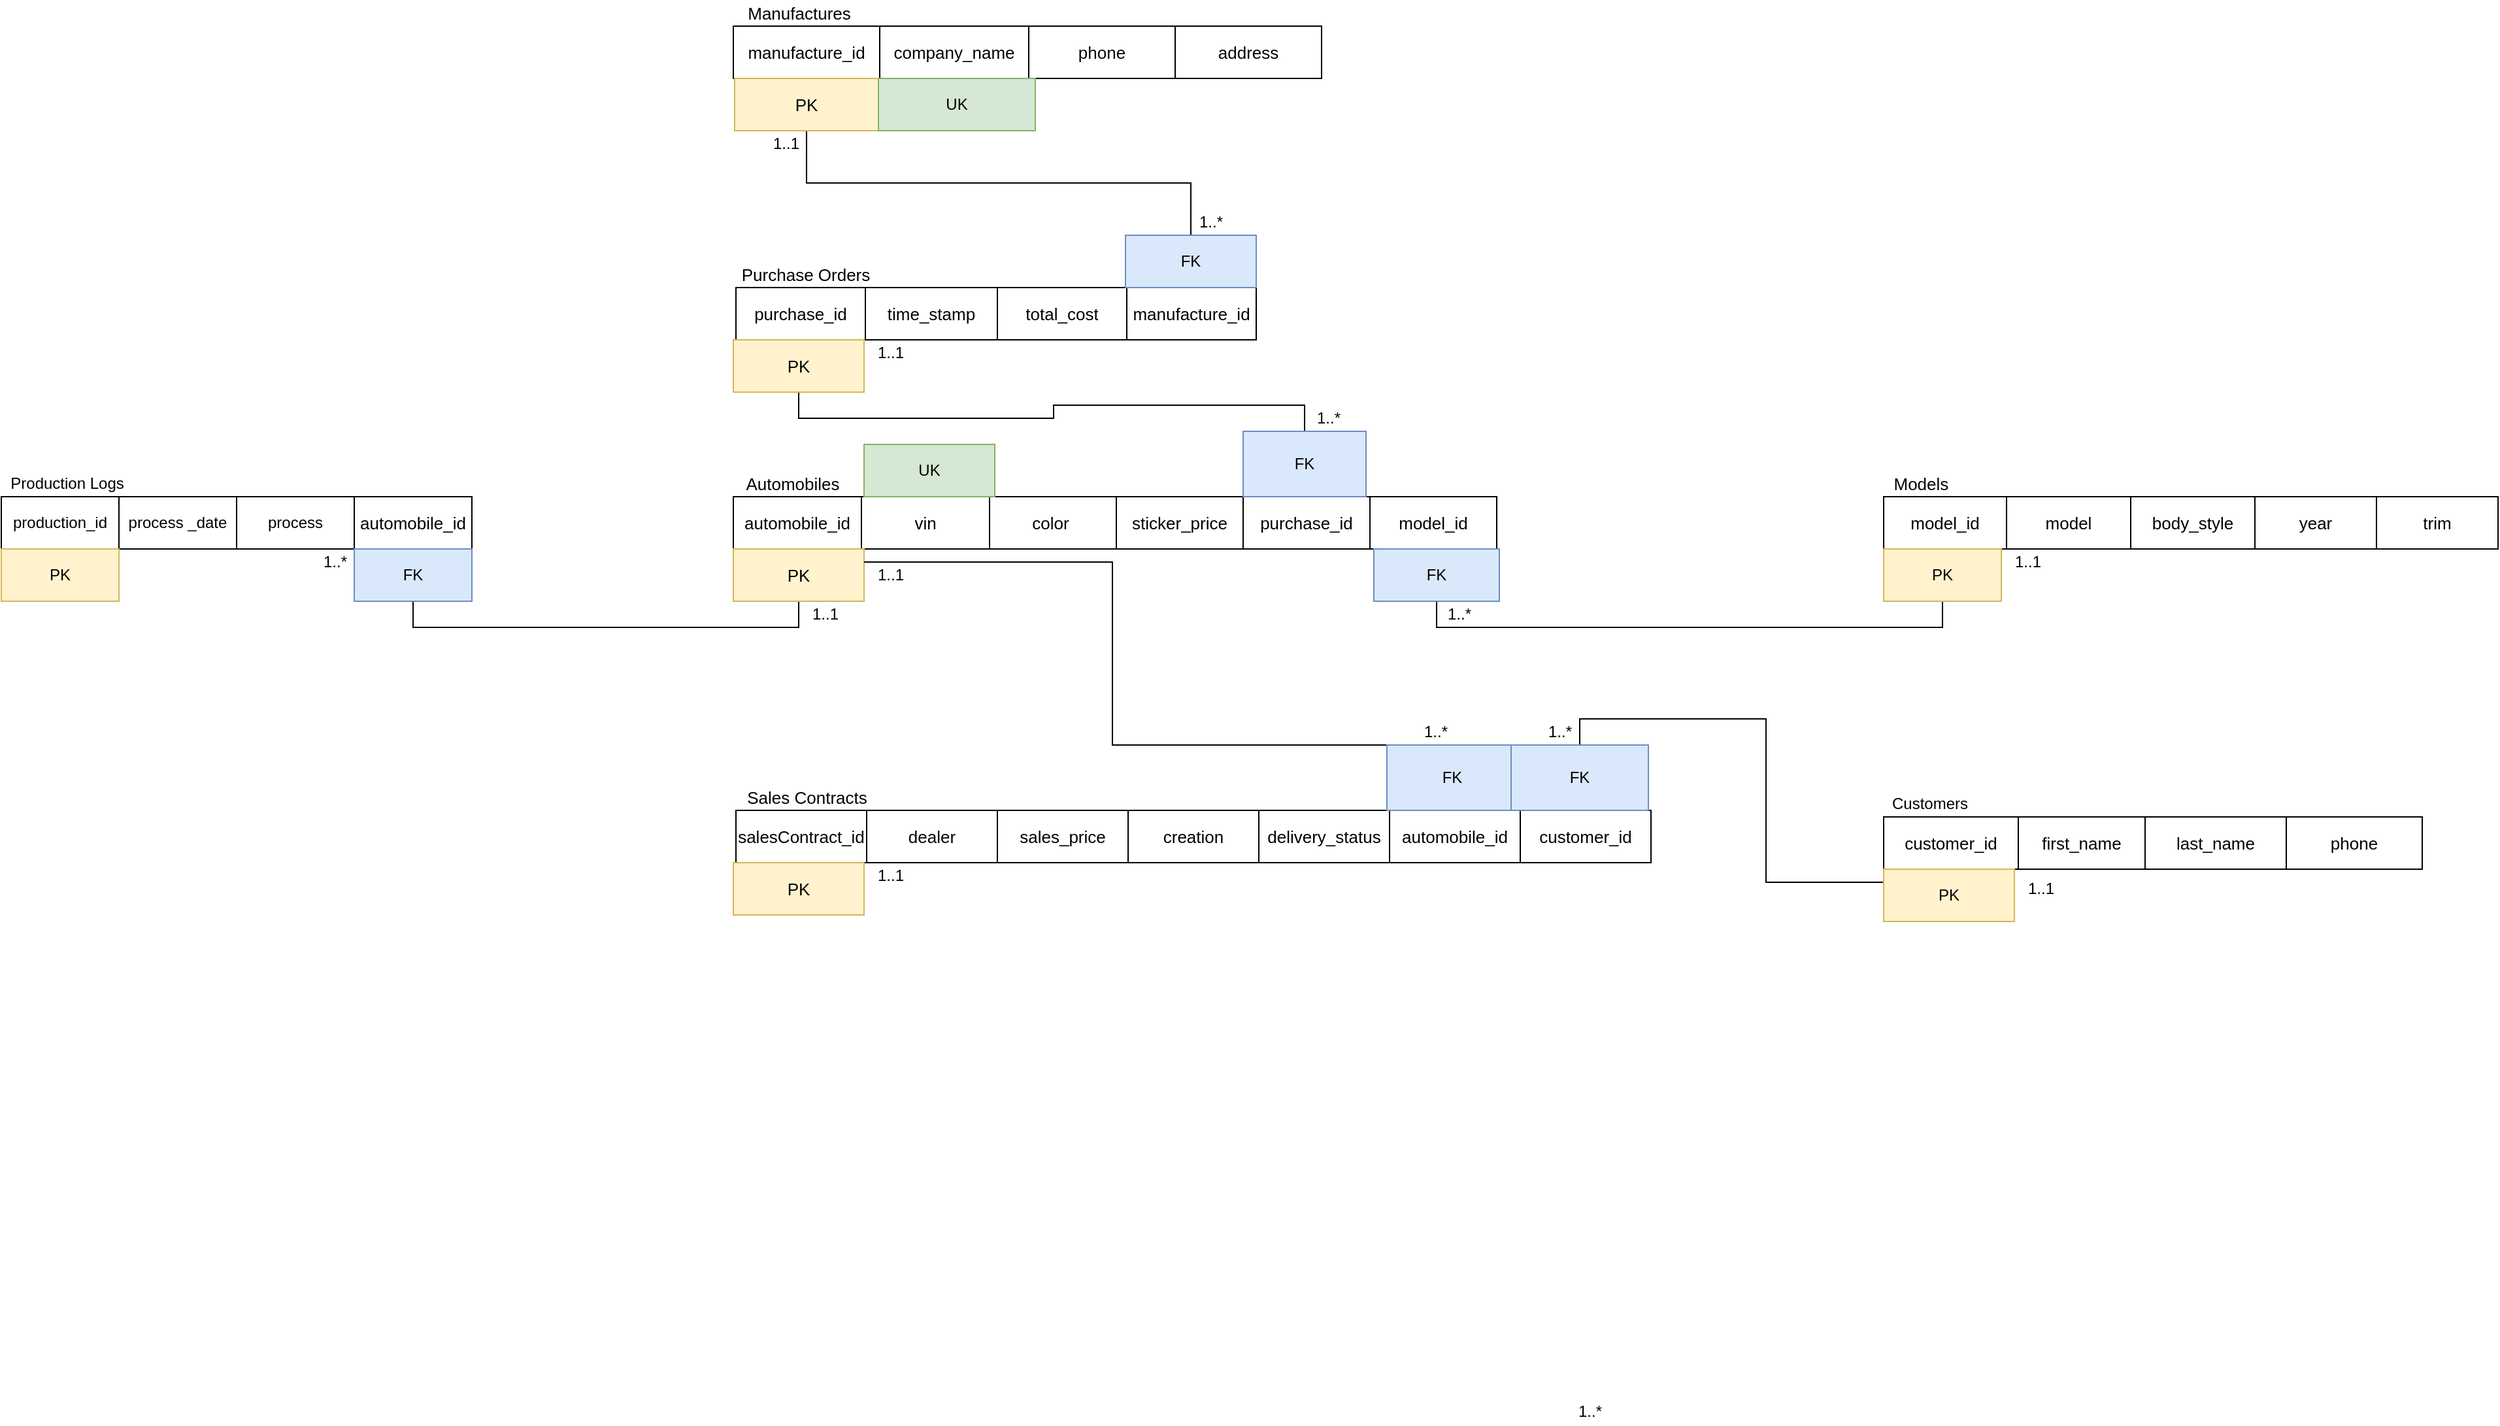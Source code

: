 <mxfile version="16.6.1" type="github">
  <diagram id="BoIp430dodhDg_gcDwYA" name="Page-3">
    <mxGraphModel dx="1939" dy="1742" grid="1" gridSize="10" guides="1" tooltips="1" connect="1" arrows="0" fold="1" page="1" pageScale="1" pageWidth="850" pageHeight="1100" math="0" shadow="0">
      <root>
        <mxCell id="KGgbT5_K25gZQEBp5rmg-0" />
        <mxCell id="KGgbT5_K25gZQEBp5rmg-1" parent="KGgbT5_K25gZQEBp5rmg-0" />
        <mxCell id="VwJX_3eyOVmkUme_mZv7-0" value="" style="shape=table;html=1;whiteSpace=wrap;startSize=0;container=1;collapsible=0;childLayout=tableLayout;fontSize=13;" parent="KGgbT5_K25gZQEBp5rmg-1" vertex="1">
          <mxGeometry x="1160" y="360" width="470" height="40" as="geometry" />
        </mxCell>
        <mxCell id="VwJX_3eyOVmkUme_mZv7-1" value="" style="shape=tableRow;horizontal=0;startSize=0;swimlaneHead=0;swimlaneBody=0;top=0;left=0;bottom=0;right=0;collapsible=0;dropTarget=0;fillColor=none;points=[[0,0.5],[1,0.5]];portConstraint=eastwest;fontSize=13;" parent="VwJX_3eyOVmkUme_mZv7-0" vertex="1">
          <mxGeometry width="470" height="40" as="geometry" />
        </mxCell>
        <mxCell id="qU5v_BYOY1cG9Y1RaB2Y-3" value="model_id" style="shape=partialRectangle;html=1;whiteSpace=wrap;connectable=0;fillColor=none;top=0;left=0;bottom=0;right=0;overflow=hidden;fontSize=13;" parent="VwJX_3eyOVmkUme_mZv7-1" vertex="1">
          <mxGeometry width="94" height="40" as="geometry">
            <mxRectangle width="94" height="40" as="alternateBounds" />
          </mxGeometry>
        </mxCell>
        <mxCell id="G4xoYnSXij0UiNz9dXRI-1" value="model" style="shape=partialRectangle;html=1;whiteSpace=wrap;connectable=0;fillColor=none;top=0;left=0;bottom=0;right=0;overflow=hidden;fontSize=13;" parent="VwJX_3eyOVmkUme_mZv7-1" vertex="1">
          <mxGeometry x="94" width="95" height="40" as="geometry">
            <mxRectangle width="95" height="40" as="alternateBounds" />
          </mxGeometry>
        </mxCell>
        <mxCell id="VwJX_3eyOVmkUme_mZv7-2" value="body_style" style="shape=partialRectangle;html=1;whiteSpace=wrap;connectable=0;fillColor=none;top=0;left=0;bottom=0;right=0;overflow=hidden;fontSize=13;" parent="VwJX_3eyOVmkUme_mZv7-1" vertex="1">
          <mxGeometry x="189" width="95" height="40" as="geometry">
            <mxRectangle width="95" height="40" as="alternateBounds" />
          </mxGeometry>
        </mxCell>
        <mxCell id="VwJX_3eyOVmkUme_mZv7-16" value="year" style="shape=partialRectangle;html=1;whiteSpace=wrap;connectable=0;fillColor=none;top=0;left=0;bottom=0;right=0;overflow=hidden;fontSize=13;" parent="VwJX_3eyOVmkUme_mZv7-1" vertex="1">
          <mxGeometry x="284" width="93" height="40" as="geometry">
            <mxRectangle width="93" height="40" as="alternateBounds" />
          </mxGeometry>
        </mxCell>
        <mxCell id="QOibZi9mToOQ4PU5pXNe-0" value="trim" style="shape=partialRectangle;html=1;whiteSpace=wrap;connectable=0;fillColor=none;top=0;left=0;bottom=0;right=0;overflow=hidden;fontSize=13;" parent="VwJX_3eyOVmkUme_mZv7-1" vertex="1">
          <mxGeometry x="377" width="93" height="40" as="geometry">
            <mxRectangle width="93" height="40" as="alternateBounds" />
          </mxGeometry>
        </mxCell>
        <mxCell id="KGgbT5_K25gZQEBp5rmg-3" value="" style="shape=table;html=1;whiteSpace=wrap;startSize=0;container=1;collapsible=0;childLayout=tableLayout;fontSize=13;" parent="KGgbT5_K25gZQEBp5rmg-1" vertex="1">
          <mxGeometry x="280" y="360" width="584" height="40" as="geometry" />
        </mxCell>
        <mxCell id="OXqMkUGr_GrGIpzj0Fx3-0" style="shape=tableRow;horizontal=0;startSize=0;swimlaneHead=0;swimlaneBody=0;top=0;left=0;bottom=0;right=0;collapsible=0;dropTarget=0;fillColor=none;points=[[0,0.5],[1,0.5]];portConstraint=eastwest;fontSize=13;" parent="KGgbT5_K25gZQEBp5rmg-3" vertex="1">
          <mxGeometry width="584" height="40" as="geometry" />
        </mxCell>
        <mxCell id="QGWLm1mgJLJdoFcS6bSA-2" value="automobile_id" style="shape=partialRectangle;html=1;whiteSpace=wrap;connectable=0;fillColor=none;top=0;left=0;bottom=0;right=0;overflow=hidden;fontSize=13;" parent="OXqMkUGr_GrGIpzj0Fx3-0" vertex="1">
          <mxGeometry width="98" height="40" as="geometry">
            <mxRectangle width="98" height="40" as="alternateBounds" />
          </mxGeometry>
        </mxCell>
        <mxCell id="OXqMkUGr_GrGIpzj0Fx3-2" value="&lt;font style=&quot;font-size: 13px;&quot;&gt;vin&lt;/font&gt;" style="shape=partialRectangle;html=1;whiteSpace=wrap;connectable=0;fillColor=none;top=0;left=0;bottom=0;right=0;overflow=hidden;fontSize=13;" parent="OXqMkUGr_GrGIpzj0Fx3-0" vertex="1">
          <mxGeometry x="98" width="98" height="40" as="geometry">
            <mxRectangle width="98" height="40" as="alternateBounds" />
          </mxGeometry>
        </mxCell>
        <mxCell id="OXqMkUGr_GrGIpzj0Fx3-3" value="color&amp;nbsp;" style="shape=partialRectangle;html=1;whiteSpace=wrap;connectable=0;fillColor=none;top=0;left=0;bottom=0;right=0;overflow=hidden;fontSize=13;" parent="OXqMkUGr_GrGIpzj0Fx3-0" vertex="1">
          <mxGeometry x="196" width="97" height="40" as="geometry">
            <mxRectangle width="97" height="40" as="alternateBounds" />
          </mxGeometry>
        </mxCell>
        <mxCell id="1KFLzZcMGdWPTmCdkxGo-3" value="sticker_price" style="shape=partialRectangle;html=1;whiteSpace=wrap;connectable=0;fillColor=none;top=0;left=0;bottom=0;right=0;overflow=hidden;fontSize=13;" parent="OXqMkUGr_GrGIpzj0Fx3-0" vertex="1">
          <mxGeometry x="293" width="97" height="40" as="geometry">
            <mxRectangle width="97" height="40" as="alternateBounds" />
          </mxGeometry>
        </mxCell>
        <mxCell id="1KFLzZcMGdWPTmCdkxGo-4" value="&lt;span&gt;purchase_id&lt;/span&gt;" style="shape=partialRectangle;html=1;whiteSpace=wrap;connectable=0;fillColor=none;top=0;left=0;bottom=0;right=0;overflow=hidden;fontSize=13;" parent="OXqMkUGr_GrGIpzj0Fx3-0" vertex="1">
          <mxGeometry x="390" width="97" height="40" as="geometry">
            <mxRectangle width="97" height="40" as="alternateBounds" />
          </mxGeometry>
        </mxCell>
        <mxCell id="1KFLzZcMGdWPTmCdkxGo-7" value="&lt;span&gt;model_id&lt;/span&gt;" style="shape=partialRectangle;html=1;whiteSpace=wrap;connectable=0;fillColor=none;top=0;left=0;bottom=0;right=0;overflow=hidden;fontSize=13;" parent="OXqMkUGr_GrGIpzj0Fx3-0" vertex="1">
          <mxGeometry x="487" width="97" height="40" as="geometry">
            <mxRectangle width="97" height="40" as="alternateBounds" />
          </mxGeometry>
        </mxCell>
        <mxCell id="1sWiY4-_EZPcCfquGDjl-0" value="Automobiles" style="text;html=1;align=center;verticalAlign=middle;resizable=0;points=[];autosize=1;strokeColor=none;fillColor=none;fontSize=13;" parent="KGgbT5_K25gZQEBp5rmg-1" vertex="1">
          <mxGeometry x="280" y="340" width="90" height="20" as="geometry" />
        </mxCell>
        <mxCell id="1KFLzZcMGdWPTmCdkxGo-30" style="edgeStyle=orthogonalEdgeStyle;rounded=0;orthogonalLoop=1;jettySize=auto;html=1;exitX=0.5;exitY=1;exitDx=0;exitDy=0;entryX=0.5;entryY=1;entryDx=0;entryDy=0;endArrow=none;endFill=0;" parent="KGgbT5_K25gZQEBp5rmg-1" source="1sWiY4-_EZPcCfquGDjl-1" target="1KFLzZcMGdWPTmCdkxGo-28" edge="1">
          <mxGeometry relative="1" as="geometry" />
        </mxCell>
        <mxCell id="1sWiY4-_EZPcCfquGDjl-1" value="PK" style="rounded=0;whiteSpace=wrap;html=1;fontSize=13;fillColor=#fff2cc;strokeColor=#d6b656;" parent="KGgbT5_K25gZQEBp5rmg-1" vertex="1">
          <mxGeometry x="280" y="400" width="100" height="40" as="geometry" />
        </mxCell>
        <mxCell id="tk8OxeYLG34lFRzHih61-0" value="Purchase Orders" style="text;html=1;align=center;verticalAlign=middle;resizable=0;points=[];autosize=1;strokeColor=none;fillColor=none;fontSize=13;" parent="KGgbT5_K25gZQEBp5rmg-1" vertex="1">
          <mxGeometry x="280" y="180" width="110" height="20" as="geometry" />
        </mxCell>
        <mxCell id="w5glMQj1M3S8q4JU0Bxx-0" value="" style="shape=table;html=1;whiteSpace=wrap;startSize=0;container=1;collapsible=0;childLayout=tableLayout;fontSize=13;" parent="KGgbT5_K25gZQEBp5rmg-1" vertex="1">
          <mxGeometry x="282" y="200" width="398" height="40" as="geometry" />
        </mxCell>
        <mxCell id="w5glMQj1M3S8q4JU0Bxx-13" style="shape=tableRow;horizontal=0;startSize=0;swimlaneHead=0;swimlaneBody=0;top=0;left=0;bottom=0;right=0;collapsible=0;dropTarget=0;fillColor=none;points=[[0,0.5],[1,0.5]];portConstraint=eastwest;fontSize=13;" parent="w5glMQj1M3S8q4JU0Bxx-0" vertex="1">
          <mxGeometry width="398" height="40" as="geometry" />
        </mxCell>
        <mxCell id="qU5v_BYOY1cG9Y1RaB2Y-0" value="purchase_id" style="shape=partialRectangle;html=1;whiteSpace=wrap;connectable=0;fillColor=none;top=0;left=0;bottom=0;right=0;overflow=hidden;fontSize=13;" parent="w5glMQj1M3S8q4JU0Bxx-13" vertex="1">
          <mxGeometry width="99" height="40" as="geometry">
            <mxRectangle width="99" height="40" as="alternateBounds" />
          </mxGeometry>
        </mxCell>
        <mxCell id="w5glMQj1M3S8q4JU0Bxx-14" value="time_stamp" style="shape=partialRectangle;html=1;whiteSpace=wrap;connectable=0;fillColor=none;top=0;left=0;bottom=0;right=0;overflow=hidden;fontSize=13;" parent="w5glMQj1M3S8q4JU0Bxx-13" vertex="1">
          <mxGeometry x="99" width="101" height="40" as="geometry">
            <mxRectangle width="101" height="40" as="alternateBounds" />
          </mxGeometry>
        </mxCell>
        <mxCell id="w5glMQj1M3S8q4JU0Bxx-15" value="total_cost" style="shape=partialRectangle;html=1;whiteSpace=wrap;connectable=0;fillColor=none;top=0;left=0;bottom=0;right=0;overflow=hidden;fontSize=13;" parent="w5glMQj1M3S8q4JU0Bxx-13" vertex="1">
          <mxGeometry x="200" width="99" height="40" as="geometry">
            <mxRectangle width="99" height="40" as="alternateBounds" />
          </mxGeometry>
        </mxCell>
        <mxCell id="6EpHUxDR_yMKbRpuZKVZ-1" value="&lt;span&gt;manufacture_id&lt;/span&gt;" style="shape=partialRectangle;html=1;whiteSpace=wrap;connectable=0;fillColor=none;top=0;left=0;bottom=0;right=0;overflow=hidden;fontSize=13;" parent="w5glMQj1M3S8q4JU0Bxx-13" vertex="1">
          <mxGeometry x="299" width="99" height="40" as="geometry">
            <mxRectangle width="99" height="40" as="alternateBounds" />
          </mxGeometry>
        </mxCell>
        <mxCell id="VkmMxpcEDqlsGuS33POQ-0" value="" style="shape=table;html=1;whiteSpace=wrap;startSize=0;container=1;collapsible=0;childLayout=tableLayout;fontSize=13;" parent="KGgbT5_K25gZQEBp5rmg-1" vertex="1">
          <mxGeometry x="280" width="450" height="40" as="geometry" />
        </mxCell>
        <mxCell id="VkmMxpcEDqlsGuS33POQ-1" value="" style="shape=tableRow;horizontal=0;startSize=0;swimlaneHead=0;swimlaneBody=0;top=0;left=0;bottom=0;right=0;collapsible=0;dropTarget=0;fillColor=none;points=[[0,0.5],[1,0.5]];portConstraint=eastwest;fontSize=13;" parent="VkmMxpcEDqlsGuS33POQ-0" vertex="1">
          <mxGeometry width="450" height="40" as="geometry" />
        </mxCell>
        <mxCell id="qU5v_BYOY1cG9Y1RaB2Y-4" value="manufacture_id" style="shape=partialRectangle;html=1;whiteSpace=wrap;connectable=0;fillColor=none;top=0;left=0;bottom=0;right=0;overflow=hidden;fontSize=13;" parent="VkmMxpcEDqlsGuS33POQ-1" vertex="1">
          <mxGeometry width="112" height="40" as="geometry">
            <mxRectangle width="112" height="40" as="alternateBounds" />
          </mxGeometry>
        </mxCell>
        <mxCell id="VkmMxpcEDqlsGuS33POQ-2" value="company_name" style="shape=partialRectangle;html=1;whiteSpace=wrap;connectable=0;fillColor=none;top=0;left=0;bottom=0;right=0;overflow=hidden;fontSize=13;" parent="VkmMxpcEDqlsGuS33POQ-1" vertex="1">
          <mxGeometry x="112" width="114" height="40" as="geometry">
            <mxRectangle width="114" height="40" as="alternateBounds" />
          </mxGeometry>
        </mxCell>
        <mxCell id="VkmMxpcEDqlsGuS33POQ-3" value="phone" style="shape=partialRectangle;html=1;whiteSpace=wrap;connectable=0;fillColor=none;top=0;left=0;bottom=0;right=0;overflow=hidden;fontSize=13;" parent="VkmMxpcEDqlsGuS33POQ-1" vertex="1">
          <mxGeometry x="226" width="112" height="40" as="geometry">
            <mxRectangle width="112" height="40" as="alternateBounds" />
          </mxGeometry>
        </mxCell>
        <mxCell id="VkmMxpcEDqlsGuS33POQ-21" value="address" style="shape=partialRectangle;html=1;whiteSpace=wrap;connectable=0;fillColor=none;top=0;left=0;bottom=0;right=0;overflow=hidden;fontSize=13;" parent="VkmMxpcEDqlsGuS33POQ-1" vertex="1">
          <mxGeometry x="338" width="112" height="40" as="geometry">
            <mxRectangle width="112" height="40" as="alternateBounds" />
          </mxGeometry>
        </mxCell>
        <mxCell id="1KFLzZcMGdWPTmCdkxGo-6" style="edgeStyle=orthogonalEdgeStyle;rounded=0;orthogonalLoop=1;jettySize=auto;html=1;exitX=0.5;exitY=1;exitDx=0;exitDy=0;entryX=0.5;entryY=0;entryDx=0;entryDy=0;endArrow=none;endFill=0;" parent="KGgbT5_K25gZQEBp5rmg-1" source="bCxaFzv6sitYzABQRKhT-1" target="1KFLzZcMGdWPTmCdkxGo-5" edge="1">
          <mxGeometry relative="1" as="geometry" />
        </mxCell>
        <mxCell id="bCxaFzv6sitYzABQRKhT-1" value="PK" style="rounded=0;whiteSpace=wrap;html=1;fontSize=13;fillColor=#fff2cc;strokeColor=#d6b656;" parent="KGgbT5_K25gZQEBp5rmg-1" vertex="1">
          <mxGeometry x="280" y="240" width="100" height="40" as="geometry" />
        </mxCell>
        <mxCell id="bCxaFzv6sitYzABQRKhT-5" value="Manufactures" style="text;html=1;align=center;verticalAlign=middle;resizable=0;points=[];autosize=1;strokeColor=none;fillColor=none;fontSize=13;" parent="KGgbT5_K25gZQEBp5rmg-1" vertex="1">
          <mxGeometry x="276" y="-20" width="108" height="20" as="geometry" />
        </mxCell>
        <mxCell id="1KFLzZcMGdWPTmCdkxGo-2" style="edgeStyle=orthogonalEdgeStyle;rounded=0;orthogonalLoop=1;jettySize=auto;html=1;exitX=0.5;exitY=1;exitDx=0;exitDy=0;entryX=0.5;entryY=0;entryDx=0;entryDy=0;endArrow=none;endFill=0;" parent="KGgbT5_K25gZQEBp5rmg-1" source="13wfVLTrBvWwN3XtXdcd-6" target="1KFLzZcMGdWPTmCdkxGo-1" edge="1">
          <mxGeometry relative="1" as="geometry" />
        </mxCell>
        <mxCell id="13wfVLTrBvWwN3XtXdcd-6" value="PK" style="whiteSpace=wrap;html=1;fontSize=13;fillColor=#fff2cc;strokeColor=#d6b656;" parent="KGgbT5_K25gZQEBp5rmg-1" vertex="1">
          <mxGeometry x="281" y="40" width="110" height="40" as="geometry" />
        </mxCell>
        <mxCell id="0N-tg1GrOTjGaIxoRQ5W-0" value="Models&amp;nbsp;" style="text;html=1;align=center;verticalAlign=middle;resizable=0;points=[];autosize=1;strokeColor=none;fillColor=none;fontSize=13;" parent="KGgbT5_K25gZQEBp5rmg-1" vertex="1">
          <mxGeometry x="1160" y="340" width="60" height="20" as="geometry" />
        </mxCell>
        <mxCell id="tBJF-ueqn9dTTUiDkn_1-0" value="" style="shape=table;html=1;whiteSpace=wrap;startSize=0;container=1;collapsible=0;childLayout=tableLayout;fontSize=13;" parent="KGgbT5_K25gZQEBp5rmg-1" vertex="1">
          <mxGeometry x="282" y="600" width="700" height="40" as="geometry" />
        </mxCell>
        <mxCell id="tBJF-ueqn9dTTUiDkn_1-1" value="" style="shape=tableRow;horizontal=0;startSize=0;swimlaneHead=0;swimlaneBody=0;top=0;left=0;bottom=0;right=0;collapsible=0;dropTarget=0;fillColor=none;points=[[0,0.5],[1,0.5]];portConstraint=eastwest;fontSize=13;" parent="tBJF-ueqn9dTTUiDkn_1-0" vertex="1">
          <mxGeometry width="700" height="40" as="geometry" />
        </mxCell>
        <mxCell id="aaBF4srUtkVbweC9w-cv-1" value="salesContract_id" style="shape=partialRectangle;html=1;whiteSpace=wrap;connectable=0;fillColor=none;top=0;left=0;bottom=0;right=0;overflow=hidden;fontSize=13;" parent="tBJF-ueqn9dTTUiDkn_1-1" vertex="1">
          <mxGeometry width="100" height="40" as="geometry">
            <mxRectangle width="100" height="40" as="alternateBounds" />
          </mxGeometry>
        </mxCell>
        <mxCell id="tBJF-ueqn9dTTUiDkn_1-2" value="dealer" style="shape=partialRectangle;html=1;whiteSpace=wrap;connectable=0;fillColor=none;top=0;left=0;bottom=0;right=0;overflow=hidden;fontSize=13;" parent="tBJF-ueqn9dTTUiDkn_1-1" vertex="1">
          <mxGeometry x="100" width="100" height="40" as="geometry">
            <mxRectangle width="100" height="40" as="alternateBounds" />
          </mxGeometry>
        </mxCell>
        <mxCell id="tBJF-ueqn9dTTUiDkn_1-3" value="sales_price" style="shape=partialRectangle;html=1;whiteSpace=wrap;connectable=0;fillColor=none;top=0;left=0;bottom=0;right=0;overflow=hidden;fontSize=13;" parent="tBJF-ueqn9dTTUiDkn_1-1" vertex="1">
          <mxGeometry x="200" width="100" height="40" as="geometry">
            <mxRectangle width="100" height="40" as="alternateBounds" />
          </mxGeometry>
        </mxCell>
        <mxCell id="tBJF-ueqn9dTTUiDkn_1-4" value="creation" style="shape=partialRectangle;html=1;whiteSpace=wrap;connectable=0;fillColor=none;top=0;left=0;bottom=0;right=0;overflow=hidden;fontSize=13;" parent="tBJF-ueqn9dTTUiDkn_1-1" vertex="1">
          <mxGeometry x="300" width="100" height="40" as="geometry">
            <mxRectangle width="100" height="40" as="alternateBounds" />
          </mxGeometry>
        </mxCell>
        <mxCell id="tBJF-ueqn9dTTUiDkn_1-13" value="delivery_status" style="shape=partialRectangle;html=1;whiteSpace=wrap;connectable=0;fillColor=none;top=0;left=0;bottom=0;right=0;overflow=hidden;fontSize=13;" parent="tBJF-ueqn9dTTUiDkn_1-1" vertex="1">
          <mxGeometry x="400" width="100" height="40" as="geometry">
            <mxRectangle width="100" height="40" as="alternateBounds" />
          </mxGeometry>
        </mxCell>
        <mxCell id="QGWLm1mgJLJdoFcS6bSA-6" value="&lt;span&gt;automobile_id&lt;/span&gt;" style="shape=partialRectangle;html=1;whiteSpace=wrap;connectable=0;fillColor=none;top=0;left=0;bottom=0;right=0;overflow=hidden;fontSize=13;" parent="tBJF-ueqn9dTTUiDkn_1-1" vertex="1">
          <mxGeometry x="500" width="100" height="40" as="geometry">
            <mxRectangle width="100" height="40" as="alternateBounds" />
          </mxGeometry>
        </mxCell>
        <mxCell id="1KFLzZcMGdWPTmCdkxGo-34" value="&lt;span&gt;customer_id&lt;/span&gt;" style="shape=partialRectangle;html=1;whiteSpace=wrap;connectable=0;fillColor=none;top=0;left=0;bottom=0;right=0;overflow=hidden;fontSize=13;" parent="tBJF-ueqn9dTTUiDkn_1-1" vertex="1">
          <mxGeometry x="600" width="100" height="40" as="geometry">
            <mxRectangle width="100" height="40" as="alternateBounds" />
          </mxGeometry>
        </mxCell>
        <mxCell id="BXuTTvJ0Io49gI-96mTp-2" value="PK" style="whiteSpace=wrap;html=1;fontSize=13;fillColor=#fff2cc;strokeColor=#d6b656;" parent="KGgbT5_K25gZQEBp5rmg-1" vertex="1">
          <mxGeometry x="280" y="640" width="100" height="40" as="geometry" />
        </mxCell>
        <mxCell id="BXuTTvJ0Io49gI-96mTp-3" value="Sales Contracts" style="text;html=1;align=center;verticalAlign=middle;resizable=0;points=[];autosize=1;strokeColor=none;fillColor=none;fontSize=13;" parent="KGgbT5_K25gZQEBp5rmg-1" vertex="1">
          <mxGeometry x="281" y="580" width="110" height="20" as="geometry" />
        </mxCell>
        <mxCell id="oQBkhVKg4XWpvBgvVup7-0" value="" style="shape=table;html=1;whiteSpace=wrap;startSize=0;container=1;collapsible=0;childLayout=tableLayout;fontSize=13;" parent="KGgbT5_K25gZQEBp5rmg-1" vertex="1">
          <mxGeometry x="1160" y="605" width="412" height="40" as="geometry" />
        </mxCell>
        <mxCell id="oQBkhVKg4XWpvBgvVup7-1" value="" style="shape=tableRow;horizontal=0;startSize=0;swimlaneHead=0;swimlaneBody=0;top=0;left=0;bottom=0;right=0;collapsible=0;dropTarget=0;fillColor=none;points=[[0,0.5],[1,0.5]];portConstraint=eastwest;fontSize=13;" parent="oQBkhVKg4XWpvBgvVup7-0" vertex="1">
          <mxGeometry width="412" height="40" as="geometry" />
        </mxCell>
        <mxCell id="UXO8BmbpZ2dThSSQkQCN-0" value="customer_id" style="shape=partialRectangle;html=1;whiteSpace=wrap;connectable=0;fillColor=none;top=0;left=0;bottom=0;right=0;overflow=hidden;fontSize=13;" parent="oQBkhVKg4XWpvBgvVup7-1" vertex="1">
          <mxGeometry width="103" height="40" as="geometry">
            <mxRectangle width="103" height="40" as="alternateBounds" />
          </mxGeometry>
        </mxCell>
        <mxCell id="oQBkhVKg4XWpvBgvVup7-2" value="first_name" style="shape=partialRectangle;html=1;whiteSpace=wrap;connectable=0;fillColor=none;top=0;left=0;bottom=0;right=0;overflow=hidden;fontSize=13;" parent="oQBkhVKg4XWpvBgvVup7-1" vertex="1">
          <mxGeometry x="103" width="97" height="40" as="geometry">
            <mxRectangle width="97" height="40" as="alternateBounds" />
          </mxGeometry>
        </mxCell>
        <mxCell id="oQBkhVKg4XWpvBgvVup7-3" value="last_name" style="shape=partialRectangle;html=1;whiteSpace=wrap;connectable=0;fillColor=none;top=0;left=0;bottom=0;right=0;overflow=hidden;fontSize=13;" parent="oQBkhVKg4XWpvBgvVup7-1" vertex="1">
          <mxGeometry x="200" width="108" height="40" as="geometry">
            <mxRectangle width="108" height="40" as="alternateBounds" />
          </mxGeometry>
        </mxCell>
        <mxCell id="oQBkhVKg4XWpvBgvVup7-13" value="phone" style="shape=partialRectangle;html=1;whiteSpace=wrap;connectable=0;fillColor=none;top=0;left=0;bottom=0;right=0;overflow=hidden;fontSize=13;" parent="oQBkhVKg4XWpvBgvVup7-1" vertex="1">
          <mxGeometry x="308" width="104" height="40" as="geometry">
            <mxRectangle width="104" height="40" as="alternateBounds" />
          </mxGeometry>
        </mxCell>
        <mxCell id="1KFLzZcMGdWPTmCdkxGo-36" style="edgeStyle=orthogonalEdgeStyle;rounded=0;orthogonalLoop=1;jettySize=auto;html=1;exitX=0;exitY=0.25;exitDx=0;exitDy=0;entryX=0.5;entryY=0;entryDx=0;entryDy=0;endArrow=none;endFill=0;" parent="KGgbT5_K25gZQEBp5rmg-1" source="RCbVnLmiiK2NnaQCUTZn-2" target="1KFLzZcMGdWPTmCdkxGo-35" edge="1">
          <mxGeometry relative="1" as="geometry" />
        </mxCell>
        <mxCell id="RCbVnLmiiK2NnaQCUTZn-2" value="PK" style="whiteSpace=wrap;html=1;rounded=0;sketch=0;fillColor=#fff2cc;strokeColor=#d6b656;" parent="KGgbT5_K25gZQEBp5rmg-1" vertex="1">
          <mxGeometry x="1160" y="645" width="100" height="40" as="geometry" />
        </mxCell>
        <mxCell id="RCbVnLmiiK2NnaQCUTZn-9" value="&lt;font color=&quot;#000000&quot;&gt;Customers&lt;/font&gt;" style="text;html=1;align=center;verticalAlign=middle;resizable=0;points=[];autosize=1;strokeColor=none;fillColor=none;fontColor=#5AA9E6;" parent="KGgbT5_K25gZQEBp5rmg-1" vertex="1">
          <mxGeometry x="1160" y="585" width="70" height="20" as="geometry" />
        </mxCell>
        <mxCell id="1KFLzZcMGdWPTmCdkxGo-9" style="edgeStyle=orthogonalEdgeStyle;rounded=0;orthogonalLoop=1;jettySize=auto;html=1;exitX=0.5;exitY=1;exitDx=0;exitDy=0;entryX=0.5;entryY=1;entryDx=0;entryDy=0;endArrow=none;endFill=0;" parent="KGgbT5_K25gZQEBp5rmg-1" source="qF9UgehoLa0hUDKB11-5-0" target="1KFLzZcMGdWPTmCdkxGo-8" edge="1">
          <mxGeometry relative="1" as="geometry" />
        </mxCell>
        <mxCell id="qF9UgehoLa0hUDKB11-5-0" value="PK" style="rounded=0;whiteSpace=wrap;html=1;sketch=0;fillColor=#fff2cc;strokeColor=#d6b656;" parent="KGgbT5_K25gZQEBp5rmg-1" vertex="1">
          <mxGeometry x="1160" y="400" width="90" height="40" as="geometry" />
        </mxCell>
        <mxCell id="5Cryda9GgSi9H7belgg4-5" value="1..1" style="text;html=1;align=center;verticalAlign=middle;resizable=0;points=[];autosize=1;strokeColor=none;fillColor=none;fontColor=#000000;" parent="KGgbT5_K25gZQEBp5rmg-1" vertex="1">
          <mxGeometry x="1260" y="650" width="40" height="20" as="geometry" />
        </mxCell>
        <mxCell id="3_MV4tuMppmYxUu7uSWW-1" value="1..*" style="text;html=1;align=center;verticalAlign=middle;resizable=0;points=[];autosize=1;strokeColor=none;fillColor=none;fontColor=#000000;" parent="KGgbT5_K25gZQEBp5rmg-1" vertex="1">
          <mxGeometry x="920" y="1050" width="30" height="20" as="geometry" />
        </mxCell>
        <mxCell id="GY_HYv-C1L0h4qwiiFik-0" value="&amp;nbsp;&amp;nbsp;" style="text;html=1;align=center;verticalAlign=middle;resizable=0;points=[];autosize=1;strokeColor=none;fillColor=none;" parent="KGgbT5_K25gZQEBp5rmg-1" vertex="1">
          <mxGeometry x="-120" y="300" width="20" height="20" as="geometry" />
        </mxCell>
        <mxCell id="1KFLzZcMGdWPTmCdkxGo-1" value="FK" style="whiteSpace=wrap;html=1;fillColor=#dae8fc;strokeColor=#6c8ebf;" parent="KGgbT5_K25gZQEBp5rmg-1" vertex="1">
          <mxGeometry x="580" y="160" width="100" height="40" as="geometry" />
        </mxCell>
        <mxCell id="1KFLzZcMGdWPTmCdkxGo-5" value="FK" style="whiteSpace=wrap;html=1;fillColor=#dae8fc;strokeColor=#6c8ebf;" parent="KGgbT5_K25gZQEBp5rmg-1" vertex="1">
          <mxGeometry x="670" y="310" width="94" height="50" as="geometry" />
        </mxCell>
        <mxCell id="1KFLzZcMGdWPTmCdkxGo-8" value="FK" style="whiteSpace=wrap;html=1;fillColor=#dae8fc;strokeColor=#6c8ebf;" parent="KGgbT5_K25gZQEBp5rmg-1" vertex="1">
          <mxGeometry x="770" y="400" width="96" height="40" as="geometry" />
        </mxCell>
        <mxCell id="1KFLzZcMGdWPTmCdkxGo-10" value="" style="shape=table;html=1;whiteSpace=wrap;startSize=0;container=1;collapsible=0;childLayout=tableLayout;" parent="KGgbT5_K25gZQEBp5rmg-1" vertex="1">
          <mxGeometry x="-280" y="360" width="360" height="40" as="geometry" />
        </mxCell>
        <mxCell id="1KFLzZcMGdWPTmCdkxGo-11" value="" style="shape=tableRow;horizontal=0;startSize=0;swimlaneHead=0;swimlaneBody=0;top=0;left=0;bottom=0;right=0;collapsible=0;dropTarget=0;fillColor=none;points=[[0,0.5],[1,0.5]];portConstraint=eastwest;" parent="1KFLzZcMGdWPTmCdkxGo-10" vertex="1">
          <mxGeometry width="360" height="40" as="geometry" />
        </mxCell>
        <mxCell id="1KFLzZcMGdWPTmCdkxGo-12" value="production_id" style="shape=partialRectangle;html=1;whiteSpace=wrap;connectable=0;fillColor=none;top=0;left=0;bottom=0;right=0;overflow=hidden;" parent="1KFLzZcMGdWPTmCdkxGo-11" vertex="1">
          <mxGeometry width="90" height="40" as="geometry">
            <mxRectangle width="90" height="40" as="alternateBounds" />
          </mxGeometry>
        </mxCell>
        <mxCell id="1KFLzZcMGdWPTmCdkxGo-13" value="process _date" style="shape=partialRectangle;html=1;whiteSpace=wrap;connectable=0;fillColor=none;top=0;left=0;bottom=0;right=0;overflow=hidden;" parent="1KFLzZcMGdWPTmCdkxGo-11" vertex="1">
          <mxGeometry x="90" width="90" height="40" as="geometry">
            <mxRectangle width="90" height="40" as="alternateBounds" />
          </mxGeometry>
        </mxCell>
        <mxCell id="1KFLzZcMGdWPTmCdkxGo-14" value="process" style="shape=partialRectangle;html=1;whiteSpace=wrap;connectable=0;fillColor=none;top=0;left=0;bottom=0;right=0;overflow=hidden;" parent="1KFLzZcMGdWPTmCdkxGo-11" vertex="1">
          <mxGeometry x="180" width="90" height="40" as="geometry">
            <mxRectangle width="90" height="40" as="alternateBounds" />
          </mxGeometry>
        </mxCell>
        <mxCell id="1KFLzZcMGdWPTmCdkxGo-24" value="&lt;span style=&quot;font-size: 13px&quot;&gt;automobile_id&lt;/span&gt;" style="shape=partialRectangle;html=1;whiteSpace=wrap;connectable=0;fillColor=none;top=0;left=0;bottom=0;right=0;overflow=hidden;" parent="1KFLzZcMGdWPTmCdkxGo-11" vertex="1">
          <mxGeometry x="270" width="90" height="40" as="geometry">
            <mxRectangle width="90" height="40" as="alternateBounds" />
          </mxGeometry>
        </mxCell>
        <mxCell id="1KFLzZcMGdWPTmCdkxGo-25" value="Production Logs" style="text;html=1;align=center;verticalAlign=middle;resizable=0;points=[];autosize=1;strokeColor=none;fillColor=none;" parent="KGgbT5_K25gZQEBp5rmg-1" vertex="1">
          <mxGeometry x="-280" y="340" width="100" height="20" as="geometry" />
        </mxCell>
        <mxCell id="1KFLzZcMGdWPTmCdkxGo-27" value="PK" style="whiteSpace=wrap;html=1;fillColor=#fff2cc;strokeColor=#d6b656;" parent="KGgbT5_K25gZQEBp5rmg-1" vertex="1">
          <mxGeometry x="-280" y="400" width="90" height="40" as="geometry" />
        </mxCell>
        <mxCell id="1KFLzZcMGdWPTmCdkxGo-28" value="FK" style="whiteSpace=wrap;html=1;fillColor=#dae8fc;strokeColor=#6c8ebf;" parent="KGgbT5_K25gZQEBp5rmg-1" vertex="1">
          <mxGeometry x="-10" y="400" width="90" height="40" as="geometry" />
        </mxCell>
        <mxCell id="1KFLzZcMGdWPTmCdkxGo-33" style="edgeStyle=orthogonalEdgeStyle;rounded=0;orthogonalLoop=1;jettySize=auto;html=1;exitX=0.5;exitY=0;exitDx=0;exitDy=0;entryX=1;entryY=0.25;entryDx=0;entryDy=0;endArrow=none;endFill=0;" parent="KGgbT5_K25gZQEBp5rmg-1" source="1KFLzZcMGdWPTmCdkxGo-31" target="1sWiY4-_EZPcCfquGDjl-1" edge="1">
          <mxGeometry relative="1" as="geometry">
            <Array as="points">
              <mxPoint x="570" y="550" />
              <mxPoint x="570" y="410" />
            </Array>
          </mxGeometry>
        </mxCell>
        <mxCell id="1KFLzZcMGdWPTmCdkxGo-31" value="FK" style="whiteSpace=wrap;html=1;fillColor=#dae8fc;strokeColor=#6c8ebf;" parent="KGgbT5_K25gZQEBp5rmg-1" vertex="1">
          <mxGeometry x="780" y="550" width="100" height="50" as="geometry" />
        </mxCell>
        <mxCell id="1KFLzZcMGdWPTmCdkxGo-35" value="FK" style="whiteSpace=wrap;html=1;fillColor=#dae8fc;strokeColor=#6c8ebf;" parent="KGgbT5_K25gZQEBp5rmg-1" vertex="1">
          <mxGeometry x="875" y="550" width="105" height="50" as="geometry" />
        </mxCell>
        <mxCell id="1KFLzZcMGdWPTmCdkxGo-37" value="UK" style="whiteSpace=wrap;html=1;fillColor=#d5e8d4;strokeColor=#82b366;" parent="KGgbT5_K25gZQEBp5rmg-1" vertex="1">
          <mxGeometry x="391" y="40" width="120" height="40" as="geometry" />
        </mxCell>
        <mxCell id="1KFLzZcMGdWPTmCdkxGo-40" value="1..1" style="text;html=1;align=center;verticalAlign=middle;resizable=0;points=[];autosize=1;strokeColor=none;fillColor=none;" parent="KGgbT5_K25gZQEBp5rmg-1" vertex="1">
          <mxGeometry x="300" y="80" width="40" height="20" as="geometry" />
        </mxCell>
        <mxCell id="1KFLzZcMGdWPTmCdkxGo-41" value="1..*" style="text;html=1;align=center;verticalAlign=middle;resizable=0;points=[];autosize=1;strokeColor=none;fillColor=none;" parent="KGgbT5_K25gZQEBp5rmg-1" vertex="1">
          <mxGeometry x="630" y="140" width="30" height="20" as="geometry" />
        </mxCell>
        <mxCell id="1KFLzZcMGdWPTmCdkxGo-42" value="1..1" style="text;html=1;align=center;verticalAlign=middle;resizable=0;points=[];autosize=1;strokeColor=none;fillColor=none;" parent="KGgbT5_K25gZQEBp5rmg-1" vertex="1">
          <mxGeometry x="380" y="240" width="40" height="20" as="geometry" />
        </mxCell>
        <mxCell id="1KFLzZcMGdWPTmCdkxGo-43" value="1..*" style="text;html=1;align=center;verticalAlign=middle;resizable=0;points=[];autosize=1;strokeColor=none;fillColor=none;" parent="KGgbT5_K25gZQEBp5rmg-1" vertex="1">
          <mxGeometry x="720" y="290" width="30" height="20" as="geometry" />
        </mxCell>
        <mxCell id="1KFLzZcMGdWPTmCdkxGo-44" value="1..1" style="text;html=1;align=center;verticalAlign=middle;resizable=0;points=[];autosize=1;strokeColor=none;fillColor=none;" parent="KGgbT5_K25gZQEBp5rmg-1" vertex="1">
          <mxGeometry x="380" y="410" width="40" height="20" as="geometry" />
        </mxCell>
        <mxCell id="1KFLzZcMGdWPTmCdkxGo-45" value="1..1" style="text;html=1;align=center;verticalAlign=middle;resizable=0;points=[];autosize=1;strokeColor=none;fillColor=none;" parent="KGgbT5_K25gZQEBp5rmg-1" vertex="1">
          <mxGeometry x="330" y="440" width="40" height="20" as="geometry" />
        </mxCell>
        <mxCell id="1KFLzZcMGdWPTmCdkxGo-46" value="1..*" style="text;html=1;align=center;verticalAlign=middle;resizable=0;points=[];autosize=1;strokeColor=none;fillColor=none;" parent="KGgbT5_K25gZQEBp5rmg-1" vertex="1">
          <mxGeometry x="820" y="440" width="30" height="20" as="geometry" />
        </mxCell>
        <mxCell id="1KFLzZcMGdWPTmCdkxGo-47" value="1..1" style="text;html=1;align=center;verticalAlign=middle;resizable=0;points=[];autosize=1;strokeColor=none;fillColor=none;" parent="KGgbT5_K25gZQEBp5rmg-1" vertex="1">
          <mxGeometry x="1250" y="400" width="40" height="20" as="geometry" />
        </mxCell>
        <mxCell id="1KFLzZcMGdWPTmCdkxGo-48" value="1..*" style="text;html=1;align=center;verticalAlign=middle;resizable=0;points=[];autosize=1;strokeColor=none;fillColor=none;" parent="KGgbT5_K25gZQEBp5rmg-1" vertex="1">
          <mxGeometry x="-40" y="400" width="30" height="20" as="geometry" />
        </mxCell>
        <mxCell id="1KFLzZcMGdWPTmCdkxGo-49" value="1..*" style="text;html=1;align=center;verticalAlign=middle;resizable=0;points=[];autosize=1;strokeColor=none;fillColor=none;" parent="KGgbT5_K25gZQEBp5rmg-1" vertex="1">
          <mxGeometry x="802" y="530" width="30" height="20" as="geometry" />
        </mxCell>
        <mxCell id="1KFLzZcMGdWPTmCdkxGo-50" value="1..*" style="text;html=1;align=center;verticalAlign=middle;resizable=0;points=[];autosize=1;strokeColor=none;fillColor=none;" parent="KGgbT5_K25gZQEBp5rmg-1" vertex="1">
          <mxGeometry x="897" y="530" width="30" height="20" as="geometry" />
        </mxCell>
        <mxCell id="1KFLzZcMGdWPTmCdkxGo-51" value="1..1" style="text;html=1;align=center;verticalAlign=middle;resizable=0;points=[];autosize=1;strokeColor=none;fillColor=none;" parent="KGgbT5_K25gZQEBp5rmg-1" vertex="1">
          <mxGeometry x="380" y="640" width="40" height="20" as="geometry" />
        </mxCell>
        <mxCell id="QOibZi9mToOQ4PU5pXNe-4" value="UK" style="whiteSpace=wrap;html=1;fillColor=#d5e8d4;strokeColor=#82b366;" parent="KGgbT5_K25gZQEBp5rmg-1" vertex="1">
          <mxGeometry x="380" y="320" width="100" height="40" as="geometry" />
        </mxCell>
      </root>
    </mxGraphModel>
  </diagram>
</mxfile>
